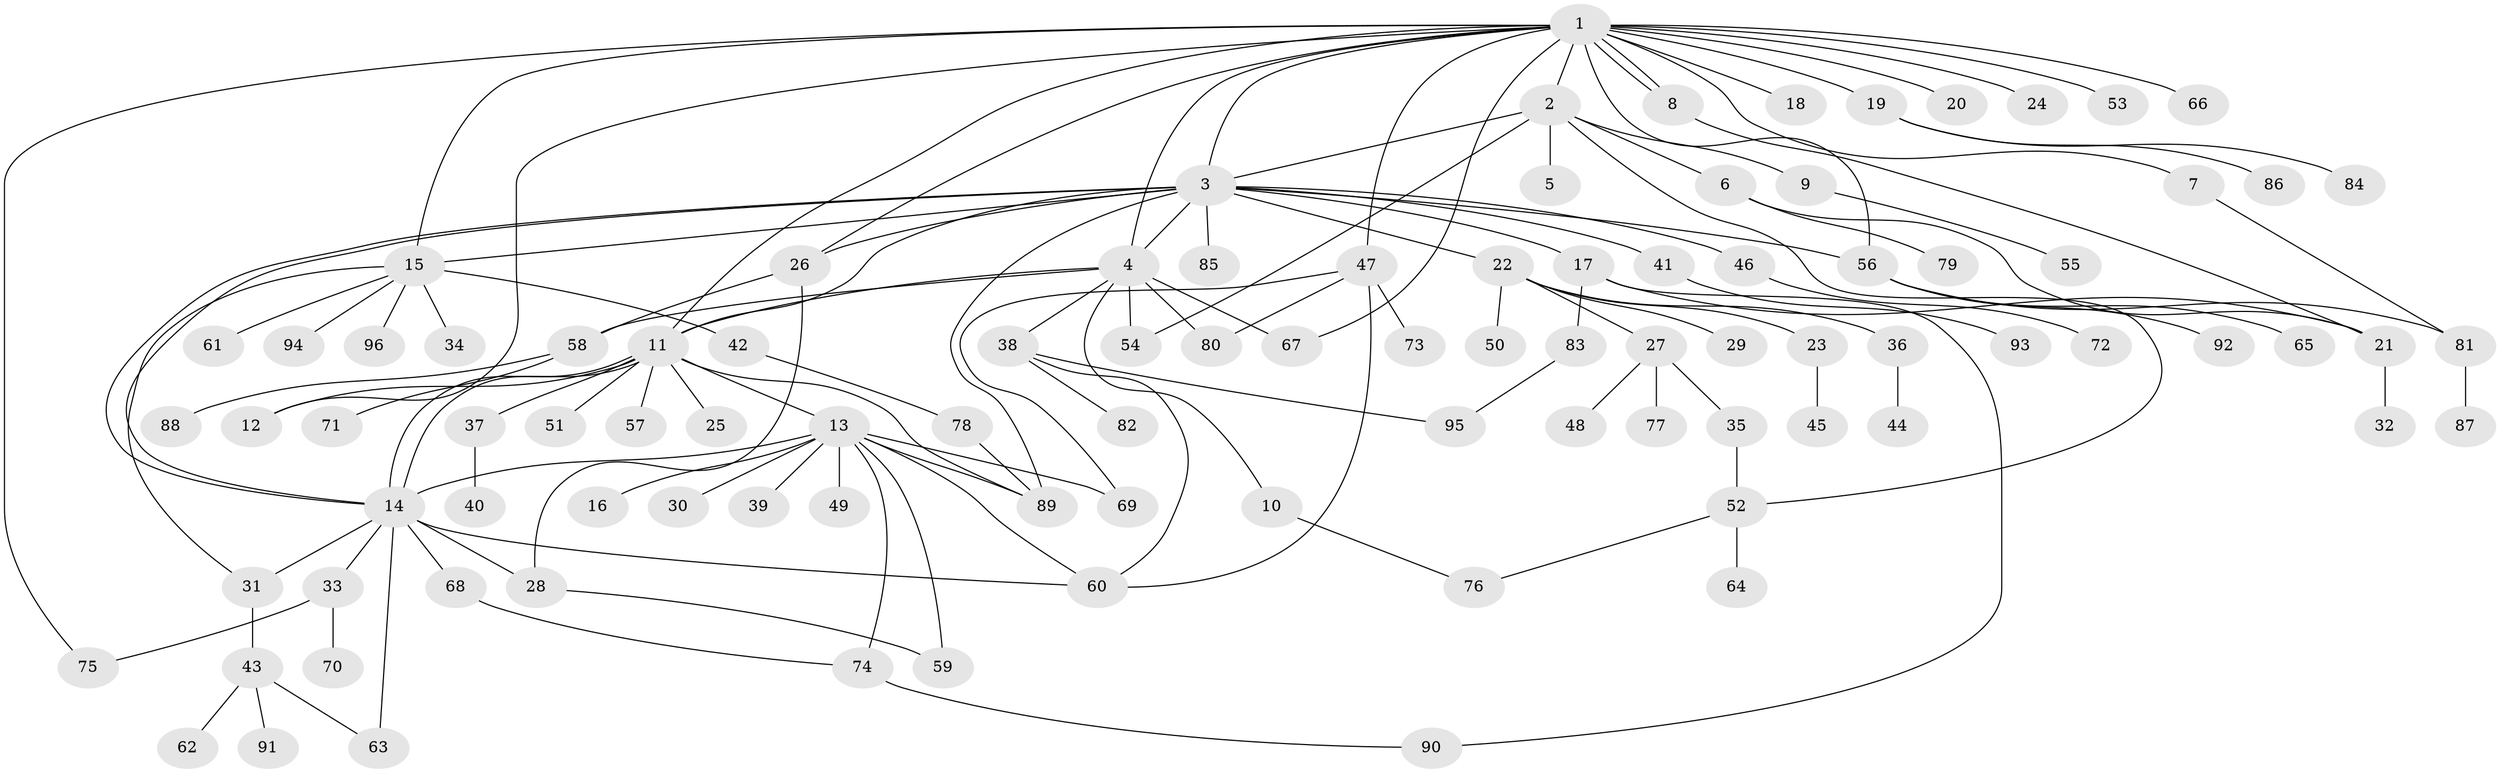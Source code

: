 // coarse degree distribution, {1: 0.7105263157894737, 2: 0.15789473684210525, 5: 0.02631578947368421, 3: 0.05263157894736842, 8: 0.02631578947368421, 24: 0.02631578947368421}
// Generated by graph-tools (version 1.1) at 2025/51/03/04/25 21:51:37]
// undirected, 96 vertices, 132 edges
graph export_dot {
graph [start="1"]
  node [color=gray90,style=filled];
  1;
  2;
  3;
  4;
  5;
  6;
  7;
  8;
  9;
  10;
  11;
  12;
  13;
  14;
  15;
  16;
  17;
  18;
  19;
  20;
  21;
  22;
  23;
  24;
  25;
  26;
  27;
  28;
  29;
  30;
  31;
  32;
  33;
  34;
  35;
  36;
  37;
  38;
  39;
  40;
  41;
  42;
  43;
  44;
  45;
  46;
  47;
  48;
  49;
  50;
  51;
  52;
  53;
  54;
  55;
  56;
  57;
  58;
  59;
  60;
  61;
  62;
  63;
  64;
  65;
  66;
  67;
  68;
  69;
  70;
  71;
  72;
  73;
  74;
  75;
  76;
  77;
  78;
  79;
  80;
  81;
  82;
  83;
  84;
  85;
  86;
  87;
  88;
  89;
  90;
  91;
  92;
  93;
  94;
  95;
  96;
  1 -- 2;
  1 -- 3;
  1 -- 4;
  1 -- 7;
  1 -- 8;
  1 -- 8;
  1 -- 11;
  1 -- 12;
  1 -- 15;
  1 -- 18;
  1 -- 19;
  1 -- 20;
  1 -- 24;
  1 -- 26;
  1 -- 47;
  1 -- 53;
  1 -- 56;
  1 -- 66;
  1 -- 67;
  1 -- 75;
  2 -- 3;
  2 -- 5;
  2 -- 6;
  2 -- 9;
  2 -- 52;
  2 -- 54;
  3 -- 4;
  3 -- 11;
  3 -- 14;
  3 -- 14;
  3 -- 15;
  3 -- 17;
  3 -- 22;
  3 -- 26;
  3 -- 41;
  3 -- 46;
  3 -- 56;
  3 -- 85;
  3 -- 89;
  4 -- 10;
  4 -- 11;
  4 -- 38;
  4 -- 54;
  4 -- 58;
  4 -- 67;
  4 -- 80;
  6 -- 21;
  6 -- 79;
  7 -- 81;
  8 -- 21;
  9 -- 55;
  10 -- 76;
  11 -- 12;
  11 -- 13;
  11 -- 14;
  11 -- 14;
  11 -- 25;
  11 -- 37;
  11 -- 51;
  11 -- 57;
  11 -- 89;
  13 -- 14;
  13 -- 16;
  13 -- 30;
  13 -- 39;
  13 -- 49;
  13 -- 59;
  13 -- 60;
  13 -- 69;
  13 -- 74;
  13 -- 89;
  14 -- 28;
  14 -- 31;
  14 -- 33;
  14 -- 60;
  14 -- 63;
  14 -- 68;
  15 -- 31;
  15 -- 34;
  15 -- 42;
  15 -- 61;
  15 -- 94;
  15 -- 96;
  17 -- 21;
  17 -- 83;
  17 -- 90;
  19 -- 84;
  19 -- 86;
  21 -- 32;
  22 -- 23;
  22 -- 27;
  22 -- 29;
  22 -- 36;
  22 -- 50;
  23 -- 45;
  26 -- 28;
  26 -- 58;
  27 -- 35;
  27 -- 48;
  27 -- 77;
  28 -- 59;
  31 -- 43;
  33 -- 70;
  33 -- 75;
  35 -- 52;
  36 -- 44;
  37 -- 40;
  38 -- 60;
  38 -- 82;
  38 -- 95;
  41 -- 93;
  42 -- 78;
  43 -- 62;
  43 -- 63;
  43 -- 91;
  46 -- 72;
  47 -- 60;
  47 -- 69;
  47 -- 73;
  47 -- 80;
  52 -- 64;
  52 -- 76;
  56 -- 65;
  56 -- 81;
  56 -- 92;
  58 -- 71;
  58 -- 88;
  68 -- 74;
  74 -- 90;
  78 -- 89;
  81 -- 87;
  83 -- 95;
}
